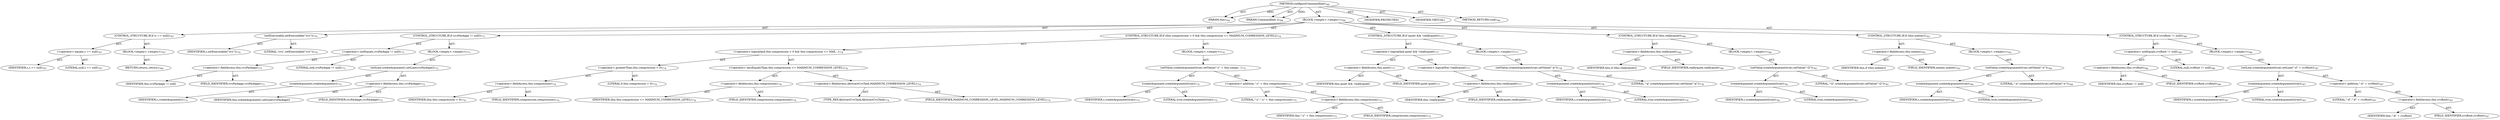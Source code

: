 digraph "configureCommandline" {  
"111669149731" [label = <(METHOD,configureCommandline)<SUB>766</SUB>> ]
"115964117021" [label = <(PARAM,this)<SUB>766</SUB>> ]
"115964117056" [label = <(PARAM,Commandline c)<SUB>766</SUB>> ]
"25769803880" [label = <(BLOCK,&lt;empty&gt;,&lt;empty&gt;)<SUB>766</SUB>> ]
"47244640311" [label = <(CONTROL_STRUCTURE,IF,if (c == null))<SUB>767</SUB>> ]
"30064771443" [label = <(&lt;operator&gt;.equals,c == null)<SUB>767</SUB>> ]
"68719477056" [label = <(IDENTIFIER,c,c == null)<SUB>767</SUB>> ]
"90194313281" [label = <(LITERAL,null,c == null)<SUB>767</SUB>> ]
"25769803881" [label = <(BLOCK,&lt;empty&gt;,&lt;empty&gt;)<SUB>767</SUB>> ]
"146028888075" [label = <(RETURN,return;,return;)<SUB>768</SUB>> ]
"30064771444" [label = <(setExecutable,setExecutable(&quot;cvs&quot;))<SUB>770</SUB>> ]
"68719477057" [label = <(IDENTIFIER,c,setExecutable(&quot;cvs&quot;))<SUB>770</SUB>> ]
"90194313282" [label = <(LITERAL,&quot;cvs&quot;,setExecutable(&quot;cvs&quot;))<SUB>770</SUB>> ]
"47244640312" [label = <(CONTROL_STRUCTURE,IF,if (cvsPackage != null))<SUB>771</SUB>> ]
"30064771445" [label = <(&lt;operator&gt;.notEquals,cvsPackage != null)<SUB>771</SUB>> ]
"30064771446" [label = <(&lt;operator&gt;.fieldAccess,this.cvsPackage)<SUB>771</SUB>> ]
"68719477058" [label = <(IDENTIFIER,this,cvsPackage != null)> ]
"55834574943" [label = <(FIELD_IDENTIFIER,cvsPackage,cvsPackage)<SUB>771</SUB>> ]
"90194313283" [label = <(LITERAL,null,cvsPackage != null)<SUB>771</SUB>> ]
"25769803882" [label = <(BLOCK,&lt;empty&gt;,&lt;empty&gt;)<SUB>771</SUB>> ]
"30064771447" [label = <(setLine,createArgument().setLine(cvsPackage))<SUB>772</SUB>> ]
"30064771448" [label = <(createArgument,createArgument())<SUB>772</SUB>> ]
"68719477059" [label = <(IDENTIFIER,c,createArgument())<SUB>772</SUB>> ]
"30064771449" [label = <(&lt;operator&gt;.fieldAccess,this.cvsPackage)<SUB>772</SUB>> ]
"68719477060" [label = <(IDENTIFIER,this,createArgument().setLine(cvsPackage))> ]
"55834574944" [label = <(FIELD_IDENTIFIER,cvsPackage,cvsPackage)<SUB>772</SUB>> ]
"47244640313" [label = <(CONTROL_STRUCTURE,IF,if (this.compression &gt; 0 &amp;&amp; this.compression &lt;= MAXIMUM_COMRESSION_LEVEL))<SUB>774</SUB>> ]
"30064771450" [label = <(&lt;operator&gt;.logicalAnd,this.compression &gt; 0 &amp;&amp; this.compression &lt;= MAX...)<SUB>774</SUB>> ]
"30064771451" [label = <(&lt;operator&gt;.greaterThan,this.compression &gt; 0)<SUB>774</SUB>> ]
"30064771452" [label = <(&lt;operator&gt;.fieldAccess,this.compression)<SUB>774</SUB>> ]
"68719476803" [label = <(IDENTIFIER,this,this.compression &gt; 0)<SUB>774</SUB>> ]
"55834574945" [label = <(FIELD_IDENTIFIER,compression,compression)<SUB>774</SUB>> ]
"90194313284" [label = <(LITERAL,0,this.compression &gt; 0)<SUB>774</SUB>> ]
"30064771453" [label = <(&lt;operator&gt;.lessEqualsThan,this.compression &lt;= MAXIMUM_COMRESSION_LEVEL)<SUB>774</SUB>> ]
"30064771454" [label = <(&lt;operator&gt;.fieldAccess,this.compression)<SUB>774</SUB>> ]
"68719476804" [label = <(IDENTIFIER,this,this.compression &lt;= MAXIMUM_COMRESSION_LEVEL)<SUB>774</SUB>> ]
"55834574946" [label = <(FIELD_IDENTIFIER,compression,compression)<SUB>774</SUB>> ]
"30064771455" [label = <(&lt;operator&gt;.fieldAccess,AbstractCvsTask.MAXIMUM_COMRESSION_LEVEL)<SUB>774</SUB>> ]
"180388626434" [label = <(TYPE_REF,AbstractCvsTask,AbstractCvsTask)<SUB>774</SUB>> ]
"55834574947" [label = <(FIELD_IDENTIFIER,MAXIMUM_COMRESSION_LEVEL,MAXIMUM_COMRESSION_LEVEL)<SUB>774</SUB>> ]
"25769803883" [label = <(BLOCK,&lt;empty&gt;,&lt;empty&gt;)<SUB>774</SUB>> ]
"30064771456" [label = <(setValue,createArgument(true).setValue(&quot;-z&quot; + this.compr...)<SUB>775</SUB>> ]
"30064771457" [label = <(createArgument,createArgument(true))<SUB>775</SUB>> ]
"68719477061" [label = <(IDENTIFIER,c,createArgument(true))<SUB>775</SUB>> ]
"90194313285" [label = <(LITERAL,true,createArgument(true))<SUB>775</SUB>> ]
"30064771458" [label = <(&lt;operator&gt;.addition,&quot;-z&quot; + this.compression)<SUB>775</SUB>> ]
"90194313286" [label = <(LITERAL,&quot;-z&quot;,&quot;-z&quot; + this.compression)<SUB>775</SUB>> ]
"30064771459" [label = <(&lt;operator&gt;.fieldAccess,this.compression)<SUB>775</SUB>> ]
"68719476805" [label = <(IDENTIFIER,this,&quot;-z&quot; + this.compression)<SUB>775</SUB>> ]
"55834574948" [label = <(FIELD_IDENTIFIER,compression,compression)<SUB>775</SUB>> ]
"47244640314" [label = <(CONTROL_STRUCTURE,IF,if (quiet &amp;&amp; !reallyquiet))<SUB>777</SUB>> ]
"30064771460" [label = <(&lt;operator&gt;.logicalAnd,quiet &amp;&amp; !reallyquiet)<SUB>777</SUB>> ]
"30064771461" [label = <(&lt;operator&gt;.fieldAccess,this.quiet)<SUB>777</SUB>> ]
"68719477062" [label = <(IDENTIFIER,this,quiet &amp;&amp; !reallyquiet)> ]
"55834574949" [label = <(FIELD_IDENTIFIER,quiet,quiet)<SUB>777</SUB>> ]
"30064771462" [label = <(&lt;operator&gt;.logicalNot,!reallyquiet)<SUB>777</SUB>> ]
"30064771463" [label = <(&lt;operator&gt;.fieldAccess,this.reallyquiet)<SUB>777</SUB>> ]
"68719477063" [label = <(IDENTIFIER,this,!reallyquiet)> ]
"55834574950" [label = <(FIELD_IDENTIFIER,reallyquiet,reallyquiet)<SUB>777</SUB>> ]
"25769803884" [label = <(BLOCK,&lt;empty&gt;,&lt;empty&gt;)<SUB>777</SUB>> ]
"30064771464" [label = <(setValue,createArgument(true).setValue(&quot;-q&quot;))<SUB>778</SUB>> ]
"30064771465" [label = <(createArgument,createArgument(true))<SUB>778</SUB>> ]
"68719477064" [label = <(IDENTIFIER,c,createArgument(true))<SUB>778</SUB>> ]
"90194313287" [label = <(LITERAL,true,createArgument(true))<SUB>778</SUB>> ]
"90194313288" [label = <(LITERAL,&quot;-q&quot;,createArgument(true).setValue(&quot;-q&quot;))<SUB>778</SUB>> ]
"47244640315" [label = <(CONTROL_STRUCTURE,IF,if (this.reallyquiet))<SUB>780</SUB>> ]
"30064771466" [label = <(&lt;operator&gt;.fieldAccess,this.reallyquiet)<SUB>780</SUB>> ]
"68719477065" [label = <(IDENTIFIER,this,if (this.reallyquiet))> ]
"55834574951" [label = <(FIELD_IDENTIFIER,reallyquiet,reallyquiet)<SUB>780</SUB>> ]
"25769803885" [label = <(BLOCK,&lt;empty&gt;,&lt;empty&gt;)<SUB>780</SUB>> ]
"30064771467" [label = <(setValue,createArgument(true).setValue(&quot;-Q&quot;))<SUB>781</SUB>> ]
"30064771468" [label = <(createArgument,createArgument(true))<SUB>781</SUB>> ]
"68719477066" [label = <(IDENTIFIER,c,createArgument(true))<SUB>781</SUB>> ]
"90194313289" [label = <(LITERAL,true,createArgument(true))<SUB>781</SUB>> ]
"90194313290" [label = <(LITERAL,&quot;-Q&quot;,createArgument(true).setValue(&quot;-Q&quot;))<SUB>781</SUB>> ]
"47244640316" [label = <(CONTROL_STRUCTURE,IF,if (this.noexec))<SUB>783</SUB>> ]
"30064771469" [label = <(&lt;operator&gt;.fieldAccess,this.noexec)<SUB>783</SUB>> ]
"68719477067" [label = <(IDENTIFIER,this,if (this.noexec))> ]
"55834574952" [label = <(FIELD_IDENTIFIER,noexec,noexec)<SUB>783</SUB>> ]
"25769803886" [label = <(BLOCK,&lt;empty&gt;,&lt;empty&gt;)<SUB>783</SUB>> ]
"30064771470" [label = <(setValue,createArgument(true).setValue(&quot;-n&quot;))<SUB>784</SUB>> ]
"30064771471" [label = <(createArgument,createArgument(true))<SUB>784</SUB>> ]
"68719477068" [label = <(IDENTIFIER,c,createArgument(true))<SUB>784</SUB>> ]
"90194313291" [label = <(LITERAL,true,createArgument(true))<SUB>784</SUB>> ]
"90194313292" [label = <(LITERAL,&quot;-n&quot;,createArgument(true).setValue(&quot;-n&quot;))<SUB>784</SUB>> ]
"47244640317" [label = <(CONTROL_STRUCTURE,IF,if (cvsRoot != null))<SUB>786</SUB>> ]
"30064771472" [label = <(&lt;operator&gt;.notEquals,cvsRoot != null)<SUB>786</SUB>> ]
"30064771473" [label = <(&lt;operator&gt;.fieldAccess,this.cvsRoot)<SUB>786</SUB>> ]
"68719477069" [label = <(IDENTIFIER,this,cvsRoot != null)> ]
"55834574953" [label = <(FIELD_IDENTIFIER,cvsRoot,cvsRoot)<SUB>786</SUB>> ]
"90194313293" [label = <(LITERAL,null,cvsRoot != null)<SUB>786</SUB>> ]
"25769803887" [label = <(BLOCK,&lt;empty&gt;,&lt;empty&gt;)<SUB>786</SUB>> ]
"30064771474" [label = <(setLine,createArgument(true).setLine(&quot;-d&quot; + cvsRoot))<SUB>787</SUB>> ]
"30064771475" [label = <(createArgument,createArgument(true))<SUB>787</SUB>> ]
"68719477070" [label = <(IDENTIFIER,c,createArgument(true))<SUB>787</SUB>> ]
"90194313294" [label = <(LITERAL,true,createArgument(true))<SUB>787</SUB>> ]
"30064771476" [label = <(&lt;operator&gt;.addition,&quot;-d&quot; + cvsRoot)<SUB>787</SUB>> ]
"90194313295" [label = <(LITERAL,&quot;-d&quot;,&quot;-d&quot; + cvsRoot)<SUB>787</SUB>> ]
"30064771477" [label = <(&lt;operator&gt;.fieldAccess,this.cvsRoot)<SUB>787</SUB>> ]
"68719477071" [label = <(IDENTIFIER,this,&quot;-d&quot; + cvsRoot)> ]
"55834574954" [label = <(FIELD_IDENTIFIER,cvsRoot,cvsRoot)<SUB>787</SUB>> ]
"133143986272" [label = <(MODIFIER,PROTECTED)> ]
"133143986273" [label = <(MODIFIER,VIRTUAL)> ]
"128849018915" [label = <(METHOD_RETURN,void)<SUB>766</SUB>> ]
  "111669149731" -> "115964117021"  [ label = "AST: "] 
  "111669149731" -> "115964117056"  [ label = "AST: "] 
  "111669149731" -> "25769803880"  [ label = "AST: "] 
  "111669149731" -> "133143986272"  [ label = "AST: "] 
  "111669149731" -> "133143986273"  [ label = "AST: "] 
  "111669149731" -> "128849018915"  [ label = "AST: "] 
  "25769803880" -> "47244640311"  [ label = "AST: "] 
  "25769803880" -> "30064771444"  [ label = "AST: "] 
  "25769803880" -> "47244640312"  [ label = "AST: "] 
  "25769803880" -> "47244640313"  [ label = "AST: "] 
  "25769803880" -> "47244640314"  [ label = "AST: "] 
  "25769803880" -> "47244640315"  [ label = "AST: "] 
  "25769803880" -> "47244640316"  [ label = "AST: "] 
  "25769803880" -> "47244640317"  [ label = "AST: "] 
  "47244640311" -> "30064771443"  [ label = "AST: "] 
  "47244640311" -> "25769803881"  [ label = "AST: "] 
  "30064771443" -> "68719477056"  [ label = "AST: "] 
  "30064771443" -> "90194313281"  [ label = "AST: "] 
  "25769803881" -> "146028888075"  [ label = "AST: "] 
  "30064771444" -> "68719477057"  [ label = "AST: "] 
  "30064771444" -> "90194313282"  [ label = "AST: "] 
  "47244640312" -> "30064771445"  [ label = "AST: "] 
  "47244640312" -> "25769803882"  [ label = "AST: "] 
  "30064771445" -> "30064771446"  [ label = "AST: "] 
  "30064771445" -> "90194313283"  [ label = "AST: "] 
  "30064771446" -> "68719477058"  [ label = "AST: "] 
  "30064771446" -> "55834574943"  [ label = "AST: "] 
  "25769803882" -> "30064771447"  [ label = "AST: "] 
  "30064771447" -> "30064771448"  [ label = "AST: "] 
  "30064771447" -> "30064771449"  [ label = "AST: "] 
  "30064771448" -> "68719477059"  [ label = "AST: "] 
  "30064771449" -> "68719477060"  [ label = "AST: "] 
  "30064771449" -> "55834574944"  [ label = "AST: "] 
  "47244640313" -> "30064771450"  [ label = "AST: "] 
  "47244640313" -> "25769803883"  [ label = "AST: "] 
  "30064771450" -> "30064771451"  [ label = "AST: "] 
  "30064771450" -> "30064771453"  [ label = "AST: "] 
  "30064771451" -> "30064771452"  [ label = "AST: "] 
  "30064771451" -> "90194313284"  [ label = "AST: "] 
  "30064771452" -> "68719476803"  [ label = "AST: "] 
  "30064771452" -> "55834574945"  [ label = "AST: "] 
  "30064771453" -> "30064771454"  [ label = "AST: "] 
  "30064771453" -> "30064771455"  [ label = "AST: "] 
  "30064771454" -> "68719476804"  [ label = "AST: "] 
  "30064771454" -> "55834574946"  [ label = "AST: "] 
  "30064771455" -> "180388626434"  [ label = "AST: "] 
  "30064771455" -> "55834574947"  [ label = "AST: "] 
  "25769803883" -> "30064771456"  [ label = "AST: "] 
  "30064771456" -> "30064771457"  [ label = "AST: "] 
  "30064771456" -> "30064771458"  [ label = "AST: "] 
  "30064771457" -> "68719477061"  [ label = "AST: "] 
  "30064771457" -> "90194313285"  [ label = "AST: "] 
  "30064771458" -> "90194313286"  [ label = "AST: "] 
  "30064771458" -> "30064771459"  [ label = "AST: "] 
  "30064771459" -> "68719476805"  [ label = "AST: "] 
  "30064771459" -> "55834574948"  [ label = "AST: "] 
  "47244640314" -> "30064771460"  [ label = "AST: "] 
  "47244640314" -> "25769803884"  [ label = "AST: "] 
  "30064771460" -> "30064771461"  [ label = "AST: "] 
  "30064771460" -> "30064771462"  [ label = "AST: "] 
  "30064771461" -> "68719477062"  [ label = "AST: "] 
  "30064771461" -> "55834574949"  [ label = "AST: "] 
  "30064771462" -> "30064771463"  [ label = "AST: "] 
  "30064771463" -> "68719477063"  [ label = "AST: "] 
  "30064771463" -> "55834574950"  [ label = "AST: "] 
  "25769803884" -> "30064771464"  [ label = "AST: "] 
  "30064771464" -> "30064771465"  [ label = "AST: "] 
  "30064771464" -> "90194313288"  [ label = "AST: "] 
  "30064771465" -> "68719477064"  [ label = "AST: "] 
  "30064771465" -> "90194313287"  [ label = "AST: "] 
  "47244640315" -> "30064771466"  [ label = "AST: "] 
  "47244640315" -> "25769803885"  [ label = "AST: "] 
  "30064771466" -> "68719477065"  [ label = "AST: "] 
  "30064771466" -> "55834574951"  [ label = "AST: "] 
  "25769803885" -> "30064771467"  [ label = "AST: "] 
  "30064771467" -> "30064771468"  [ label = "AST: "] 
  "30064771467" -> "90194313290"  [ label = "AST: "] 
  "30064771468" -> "68719477066"  [ label = "AST: "] 
  "30064771468" -> "90194313289"  [ label = "AST: "] 
  "47244640316" -> "30064771469"  [ label = "AST: "] 
  "47244640316" -> "25769803886"  [ label = "AST: "] 
  "30064771469" -> "68719477067"  [ label = "AST: "] 
  "30064771469" -> "55834574952"  [ label = "AST: "] 
  "25769803886" -> "30064771470"  [ label = "AST: "] 
  "30064771470" -> "30064771471"  [ label = "AST: "] 
  "30064771470" -> "90194313292"  [ label = "AST: "] 
  "30064771471" -> "68719477068"  [ label = "AST: "] 
  "30064771471" -> "90194313291"  [ label = "AST: "] 
  "47244640317" -> "30064771472"  [ label = "AST: "] 
  "47244640317" -> "25769803887"  [ label = "AST: "] 
  "30064771472" -> "30064771473"  [ label = "AST: "] 
  "30064771472" -> "90194313293"  [ label = "AST: "] 
  "30064771473" -> "68719477069"  [ label = "AST: "] 
  "30064771473" -> "55834574953"  [ label = "AST: "] 
  "25769803887" -> "30064771474"  [ label = "AST: "] 
  "30064771474" -> "30064771475"  [ label = "AST: "] 
  "30064771474" -> "30064771476"  [ label = "AST: "] 
  "30064771475" -> "68719477070"  [ label = "AST: "] 
  "30064771475" -> "90194313294"  [ label = "AST: "] 
  "30064771476" -> "90194313295"  [ label = "AST: "] 
  "30064771476" -> "30064771477"  [ label = "AST: "] 
  "30064771477" -> "68719477071"  [ label = "AST: "] 
  "30064771477" -> "55834574954"  [ label = "AST: "] 
  "111669149731" -> "115964117021"  [ label = "DDG: "] 
  "111669149731" -> "115964117056"  [ label = "DDG: "] 
}
